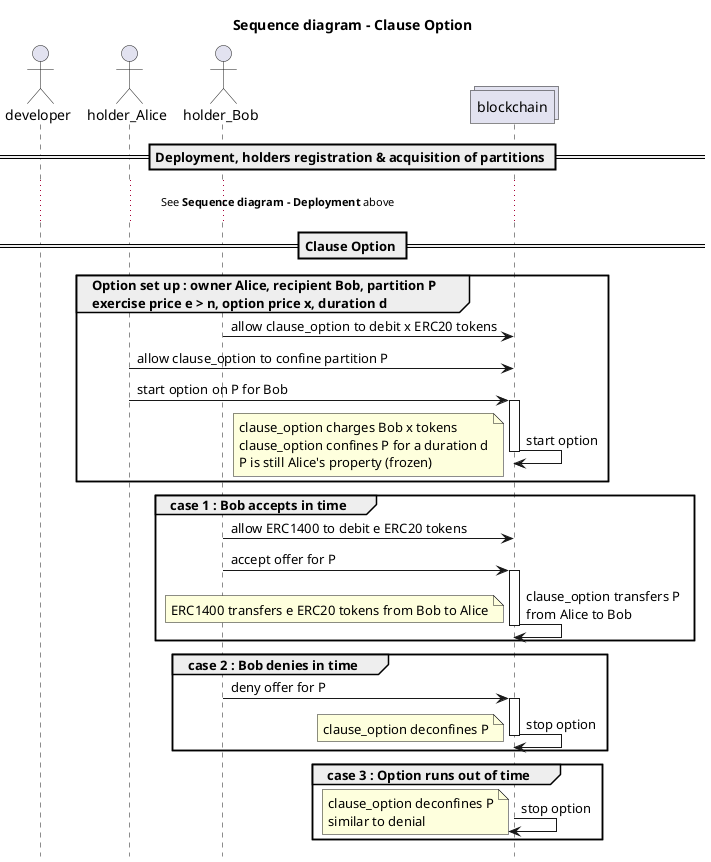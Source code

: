 @startuml

hide footbox

title Sequence diagram - Clause Option

actor developer
actor holder_Alice
actor holder_Bob
collections blockchain

== Deployment, holders registration & acquisition of partitions ==

...See **Sequence diagram - Deployment** above...

== Clause Option ==

group Option set up : owner Alice, recipient Bob, partition P \nexercise price e > n, option price x, duration d

holder_Bob -> blockchain : allow clause_option to debit x ERC20 tokens
holder_Alice -> blockchain : allow clause_option to confine partition P

holder_Alice -> blockchain : start option on P for Bob
activate blockchain
blockchain -> blockchain : start option 
deactivate blockchain
note left
clause_option charges Bob x tokens
clause_option confines P for a duration d
P is still Alice's property (frozen)
end note
end

group case 1 : Bob accepts in time

holder_Bob -> blockchain : allow ERC1400 to debit e ERC20 tokens
holder_Bob -> blockchain : accept offer for P
activate blockchain
blockchain -> blockchain : clause_option transfers P \nfrom Alice to Bob
deactivate blockchain
note left
ERC1400 transfers e ERC20 tokens from Bob to Alice
end note
end

group case 2 : Bob denies in time

holder_Bob -> blockchain : deny offer for P
activate blockchain
blockchain -> blockchain : stop option 
deactivate blockchain
note left
clause_option deconfines P
end note
end

group case 3 : Option runs out of time

activate blockchain
blockchain -> blockchain : stop option 
deactivate blockchain
note left
clause_option deconfines P
similar to denial
end note
end

@enduml
